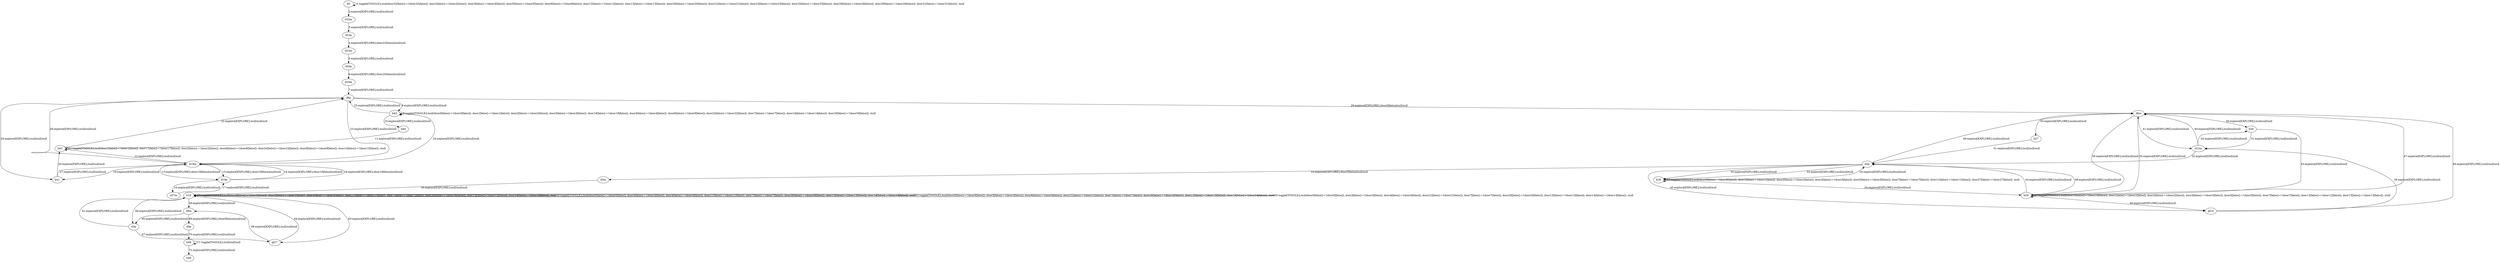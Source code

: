 # Total number of goals covered by this test: 1
# b48 --> b49

digraph g {
"b0" -> "b0" [label = "1-toggle[TOGGLE];/null/door32[false]:=!(door32[false]); door2[false]:=!(door2[false]); door3[false]:=!(door3[false]); door5[false]:=!(door5[false]); door6[false]:=!(door6[false]); door12[false]:=!(door12[false]); door13[false]:=!(door13[false]); door20[false]:=!(door20[false]); door21[false]:=!(door21[false]); door23[false]:=!(door23[false]); door25[false]:=!(door25[false]); door28[false]:=!(door28[false]); door29[false]:=!(door29[false]); door31[false]:=!(door31[false]); /null"];
"b0" -> "d32m" [label = "2-explore[EXPLORE];/null/null/null"];
"d32m" -> "d23p" [label = "3-explore[EXPLORE];/null/null/null"];
"d23p" -> "d23m" [label = "4-explore[EXPLORE];/door23[false]/null/null"];
"d23m" -> "d20p" [label = "5-explore[EXPLORE];/null/null/null"];
"d20p" -> "d20m" [label = "6-explore[EXPLORE];/door20[false]/null/null"];
"d20m" -> "d6p" [label = "7-explore[EXPLORE];/null/null/null"];
"d6p" -> "b43" [label = "8-explore[EXPLORE];/null/null/null"];
"b43" -> "b43" [label = "9-toggle[TOGGLE];/null/door0[false]:=!(door0[false]); door1[false]:=!(door1[false]); door2[false]:=!(door2[false]); door3[false]:=!(door3[false]); door19[false]:=!(door19[false]); door4[false]:=!(door4[false]); door6[false]:=!(door6[false]); door22[false]:=!(door22[false]); door7[false]:=!(door7[false]); door14[false]:=!(door14[false]); door30[false]:=!(door30[false]); /null"];
"b43" -> "b40" [label = "10-explore[EXPLORE];/null/null/null"];
"b40" -> "b42" [label = "11-explore[EXPLORE];/null/null/null"];
"b42" -> "d19m" [label = "12-explore[EXPLORE];/null/null/null"];
"d19m" -> "d19p" [label = "13-explore[EXPLORE];/door19[false]/null/null"];
"d19p" -> "d19m" [label = "14-explore[EXPLORE];/door19[false]/null/null"];
"d19m" -> "d19p" [label = "15-explore[EXPLORE];/door19[false]/null/null"];
"d19p" -> "d37m" [label = "16-explore[EXPLORE];/null/null/null"];
"d37m" -> "d19p" [label = "17-explore[EXPLORE];/null/null/null"];
"d19p" -> "d19m" [label = "18-explore[EXPLORE];/door19[false]/null/null"];
"d19m" -> "b41" [label = "19-explore[EXPLORE];/null/null/null"];
"b41" -> "b42" [label = "20-explore[EXPLORE];/null/null/null"];
"b42" -> "b42" [label = "21-toggle[TOGGLE];/null/door1[false]:=!(door1[false]); door17[false]:=!(door17[false]); door2[false]:=!(door2[false]); door6[false]:=!(door6[false]); door24[false]:=!(door24[false]); door9[false]:=!(door9[false]); door13[false]:=!(door13[false]); /null"];
"b42" -> "d6p" [label = "22-explore[EXPLORE];/null/null/null"];
"d6p" -> "d19m" [label = "23-explore[EXPLORE];/null/null/null"];
"d19m" -> "b43" [label = "24-explore[EXPLORE];/null/null/null"];
"b43" -> "d6p" [label = "25-explore[EXPLORE];/null/null/null"];
"d6p" -> "b41" [label = "26-explore[EXPLORE];/null/null/null"];
"b41" -> "d19m" [label = "27-explore[EXPLORE];/null/null/null"];
"d19m" -> "d6p" [label = "28-explore[EXPLORE];/null/null/null"];
"d6p" -> "d6m" [label = "29-explore[EXPLORE];/door6[false]/null/null"];
"d6m" -> "b26" [label = "30-explore[EXPLORE];/null/null/null"];
"b26" -> "d12m" [label = "31-explore[EXPLORE];/null/null/null"];
"d12m" -> "d5p" [label = "32-explore[EXPLORE];/null/null/null"];
"d5p" -> "b28" [label = "33-explore[EXPLORE];/null/null/null"];
"b28" -> "b29" [label = "34-explore[EXPLORE];/null/null/null"];
"b29" -> "d6m" [label = "35-explore[EXPLORE];/null/null/null"];
"d6m" -> "b29" [label = "36-explore[EXPLORE];/null/null/null"];
"b29" -> "b29" [label = "37-toggle[TOGGLE];/null/door16[false]:=!(door16[false]); door1[false]:=!(door1[false]); door2[false]:=!(door2[false]); door3[false]:=!(door3[false]); door5[false]:=!(door5[false]); door7[false]:=!(door7[false]); door12[false]:=!(door12[false]); door13[false]:=!(door13[false]); /null"];
"b29" -> "gf19" [label = "38-explore[EXPLORE];/null/null/null"];
"gf19" -> "d12m" [label = "39-explore[EXPLORE];/null/null/null"];
"d12m" -> "d6m" [label = "40-explore[EXPLORE];/null/null/null"];
"d6m" -> "d12m" [label = "41-explore[EXPLORE];/null/null/null"];
"d12m" -> "b26" [label = "42-explore[EXPLORE];/null/null/null"];
"b26" -> "b29" [label = "43-explore[EXPLORE];/null/null/null"];
"b29" -> "d5p" [label = "44-explore[EXPLORE];/null/null/null"];
"d5p" -> "gf19" [label = "45-explore[EXPLORE];/null/null/null"];
"gf19" -> "d6m" [label = "46-explore[EXPLORE];/null/null/null"];
"d6m" -> "b29" [label = "47-explore[EXPLORE];/null/null/null"];
"b29" -> "d5p" [label = "48-explore[EXPLORE];/null/null/null"];
"d5p" -> "d6m" [label = "49-explore[EXPLORE];/null/null/null"];
"d6m" -> "b27" [label = "50-explore[EXPLORE];/null/null/null"];
"b27" -> "d5p" [label = "51-explore[EXPLORE];/null/null/null"];
"d5p" -> "b28" [label = "52-explore[EXPLORE];/null/null/null"];
"b28" -> "b28" [label = "53-toggle[TOGGLE];/null/door0[false]:=!(door0[false]); door1[false]:=!(door1[false]); door2[false]:=!(door2[false]); door3[false]:=!(door3[false]); door5[false]:=!(door5[false]); door7[false]:=!(door7[false]); door11[false]:=!(door11[false]); door27[false]:=!(door27[false]); /null"];
"b28" -> "d5p" [label = "54-explore[EXPLORE];/null/null/null"];
"d5p" -> "d5m" [label = "55-explore[EXPLORE];/door5[false]/null/null"];
"d5m" -> "b18" [label = "56-explore[EXPLORE];/null/null/null"];
"b18" -> "b18" [label = "57-toggle[TOGGLE];/null/door0[false]:=!(door0[false]); door3[false]:=!(door3[false]); door4[false]:=!(door4[false]); door21[false]:=!(door21[false]); door7[false]:=!(door7[false]); door26[false]:=!(door26[false]); door13[false]:=!(door13[false]); door14[false]:=!(door14[false]); /null"];
"b18" -> "b18" [label = "58-toggle[TOGGLE];/null/door0[false]:=!(door0[false]); door3[false]:=!(door3[false]); door4[false]:=!(door4[false]); door21[false]:=!(door21[false]); door7[false]:=!(door7[false]); door26[false]:=!(door26[false]); door13[false]:=!(door13[false]); door14[false]:=!(door14[false]); /null"];
"b18" -> "d9m" [label = "59-explore[EXPLORE];/null/null/null"];
"d9m" -> "d3p" [label = "60-explore[EXPLORE];/null/null/null"];
"d3p" -> "b18" [label = "61-explore[EXPLORE];/null/null/null"];
"b18" -> "b18" [label = "62-toggle[TOGGLE];/null/door0[false]:=!(door0[false]); door3[false]:=!(door3[false]); door4[false]:=!(door4[false]); door21[false]:=!(door21[false]); door7[false]:=!(door7[false]); door26[false]:=!(door26[false]); door13[false]:=!(door13[false]); door14[false]:=!(door14[false]); /null"];
"b18" -> "gf17" [label = "63-explore[EXPLORE];/null/null/null"];
"gf17" -> "b18" [label = "64-explore[EXPLORE];/null/null/null"];
"b18" -> "b18" [label = "65-toggle[TOGGLE];/null/door0[false]:=!(door0[false]); door3[false]:=!(door3[false]); door4[false]:=!(door4[false]); door21[false]:=!(door21[false]); door7[false]:=!(door7[false]); door26[false]:=!(door26[false]); door13[false]:=!(door13[false]); door14[false]:=!(door14[false]); /null"];
"b18" -> "d3p" [label = "66-explore[EXPLORE];/null/null/null"];
"d3p" -> "gf17" [label = "67-explore[EXPLORE];/null/null/null"];
"gf17" -> "d9m" [label = "68-explore[EXPLORE];/null/null/null"];
"d9m" -> "d9p" [label = "69-explore[EXPLORE];/door9[false]/null/null"];
"d9p" -> "b48" [label = "70-explore[EXPLORE];/null/null/null"];
"b48" -> "b48" [label = "71-toggle[TOGGLE];/null/null/null"];
"b48" -> "b49" [label = "72-explore[EXPLORE];/null/null/null"];
}